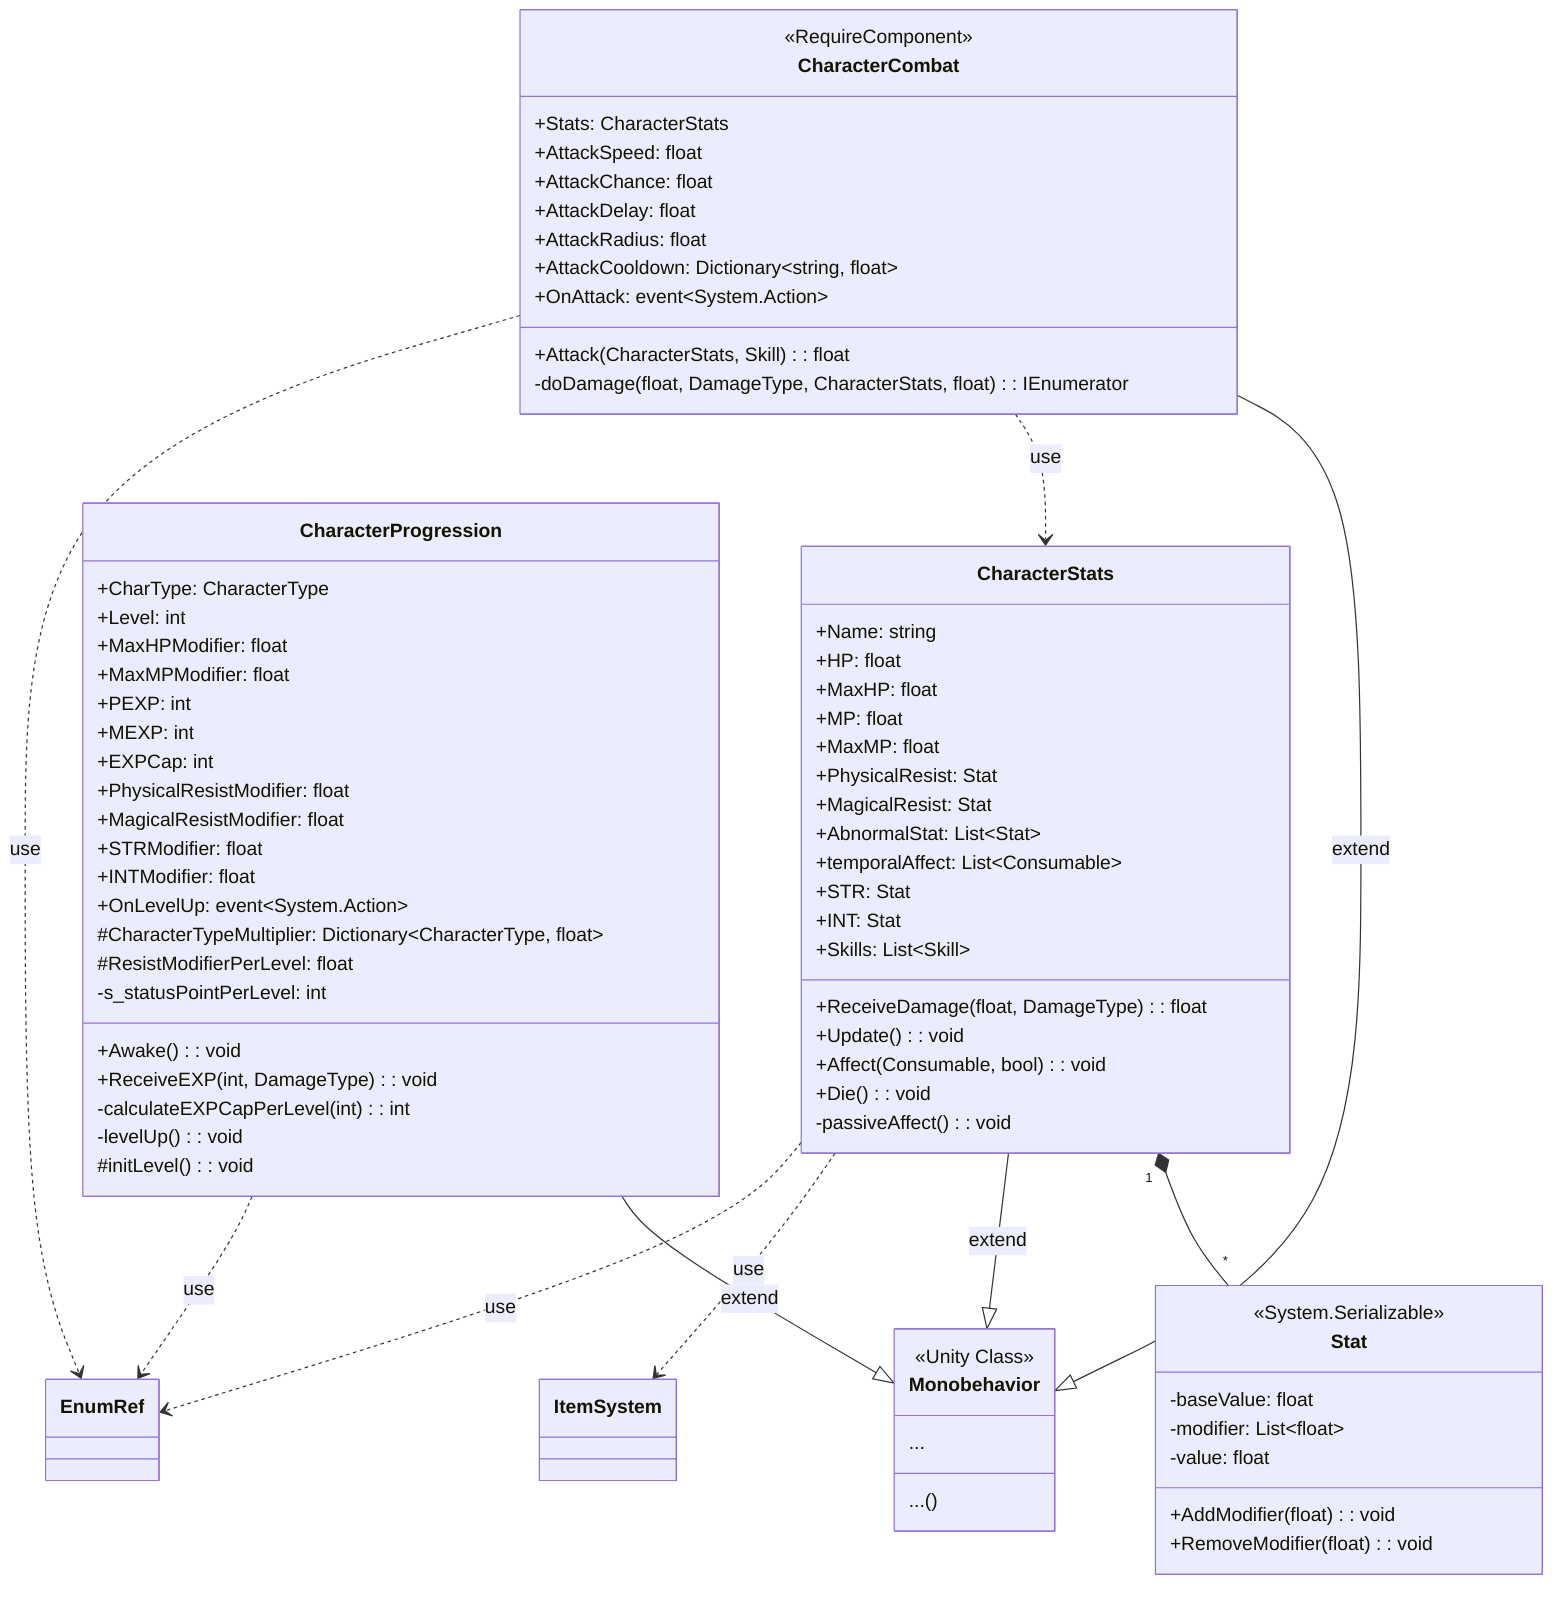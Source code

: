 classDiagram
  CharacterStats "1" *-- "*" Stat
  CharacterStats --|> Monobehavior:extend
  CharacterProgression --|> Monobehavior:extend
  CharacterProgression ..> EnumRef:use
  CharacterCombat --|> Monobehavior:extend
  CharacterCombat ..> CharacterStats:use
  CharacterCombat ..> EnumRef:use
  CharacterStats ..> ItemSystem:use
  CharacterStats ..> EnumRef:use

  class Monobehavior{
    <<Unity Class>>
    ...
    ...()
  }

  class ItemSystem{
  }

  class Stat{
    <<System.Serializable>>
    -baseValue: float
    -modifier: List~float~
    -value: float
    +AddModifier(float): void
    +RemoveModifier(float): void
  }

  class CharacterStats{
    +Name: string
    +HP: float
    +MaxHP: float
    +MP: float
    +MaxMP: float
    +PhysicalResist: Stat
    +MagicalResist: Stat
    +AbnormalStat: List~Stat~
    +temporalAffect: List~Consumable~
    +STR: Stat
    +INT: Stat
    +Skills: List~Skill~
    +ReceiveDamage(float, DamageType): float
    +Update(): void
    +Affect(Consumable, bool): void
    +Die(): void
    -passiveAffect(): void
  }

  class CharacterProgression{
    +CharType: CharacterType
    +Level: int
    +MaxHPModifier: float
    +MaxMPModifier: float
    +PEXP: int
    +MEXP: int
    +EXPCap: int
    +PhysicalResistModifier: float
    +MagicalResistModifier: float
    +STRModifier: float
    +INTModifier: float
    +OnLevelUp: event~System.Action~
    #CharacterTypeMultiplier: Dictionary~CharacterType, float~
    #ResistModifierPerLevel: float
    -s_statusPointPerLevel: int
    +Awake(): void
    +ReceiveEXP(int, DamageType): void
    -calculateEXPCapPerLevel(int): int
    -levelUp(): void
    #initLevel(): void
  }

  class CharacterCombat{
    <<RequireComponent>>
    +Stats: CharacterStats
    +AttackSpeed: float
    +AttackChance: float
    +AttackDelay: float
    +AttackRadius: float
    +AttackCooldown: Dictionary~string, float~
    +OnAttack: event~System.Action~
    +Attack(CharacterStats, Skill): float
    -doDamage(float, DamageType, CharacterStats, float): IEnumerator
  }